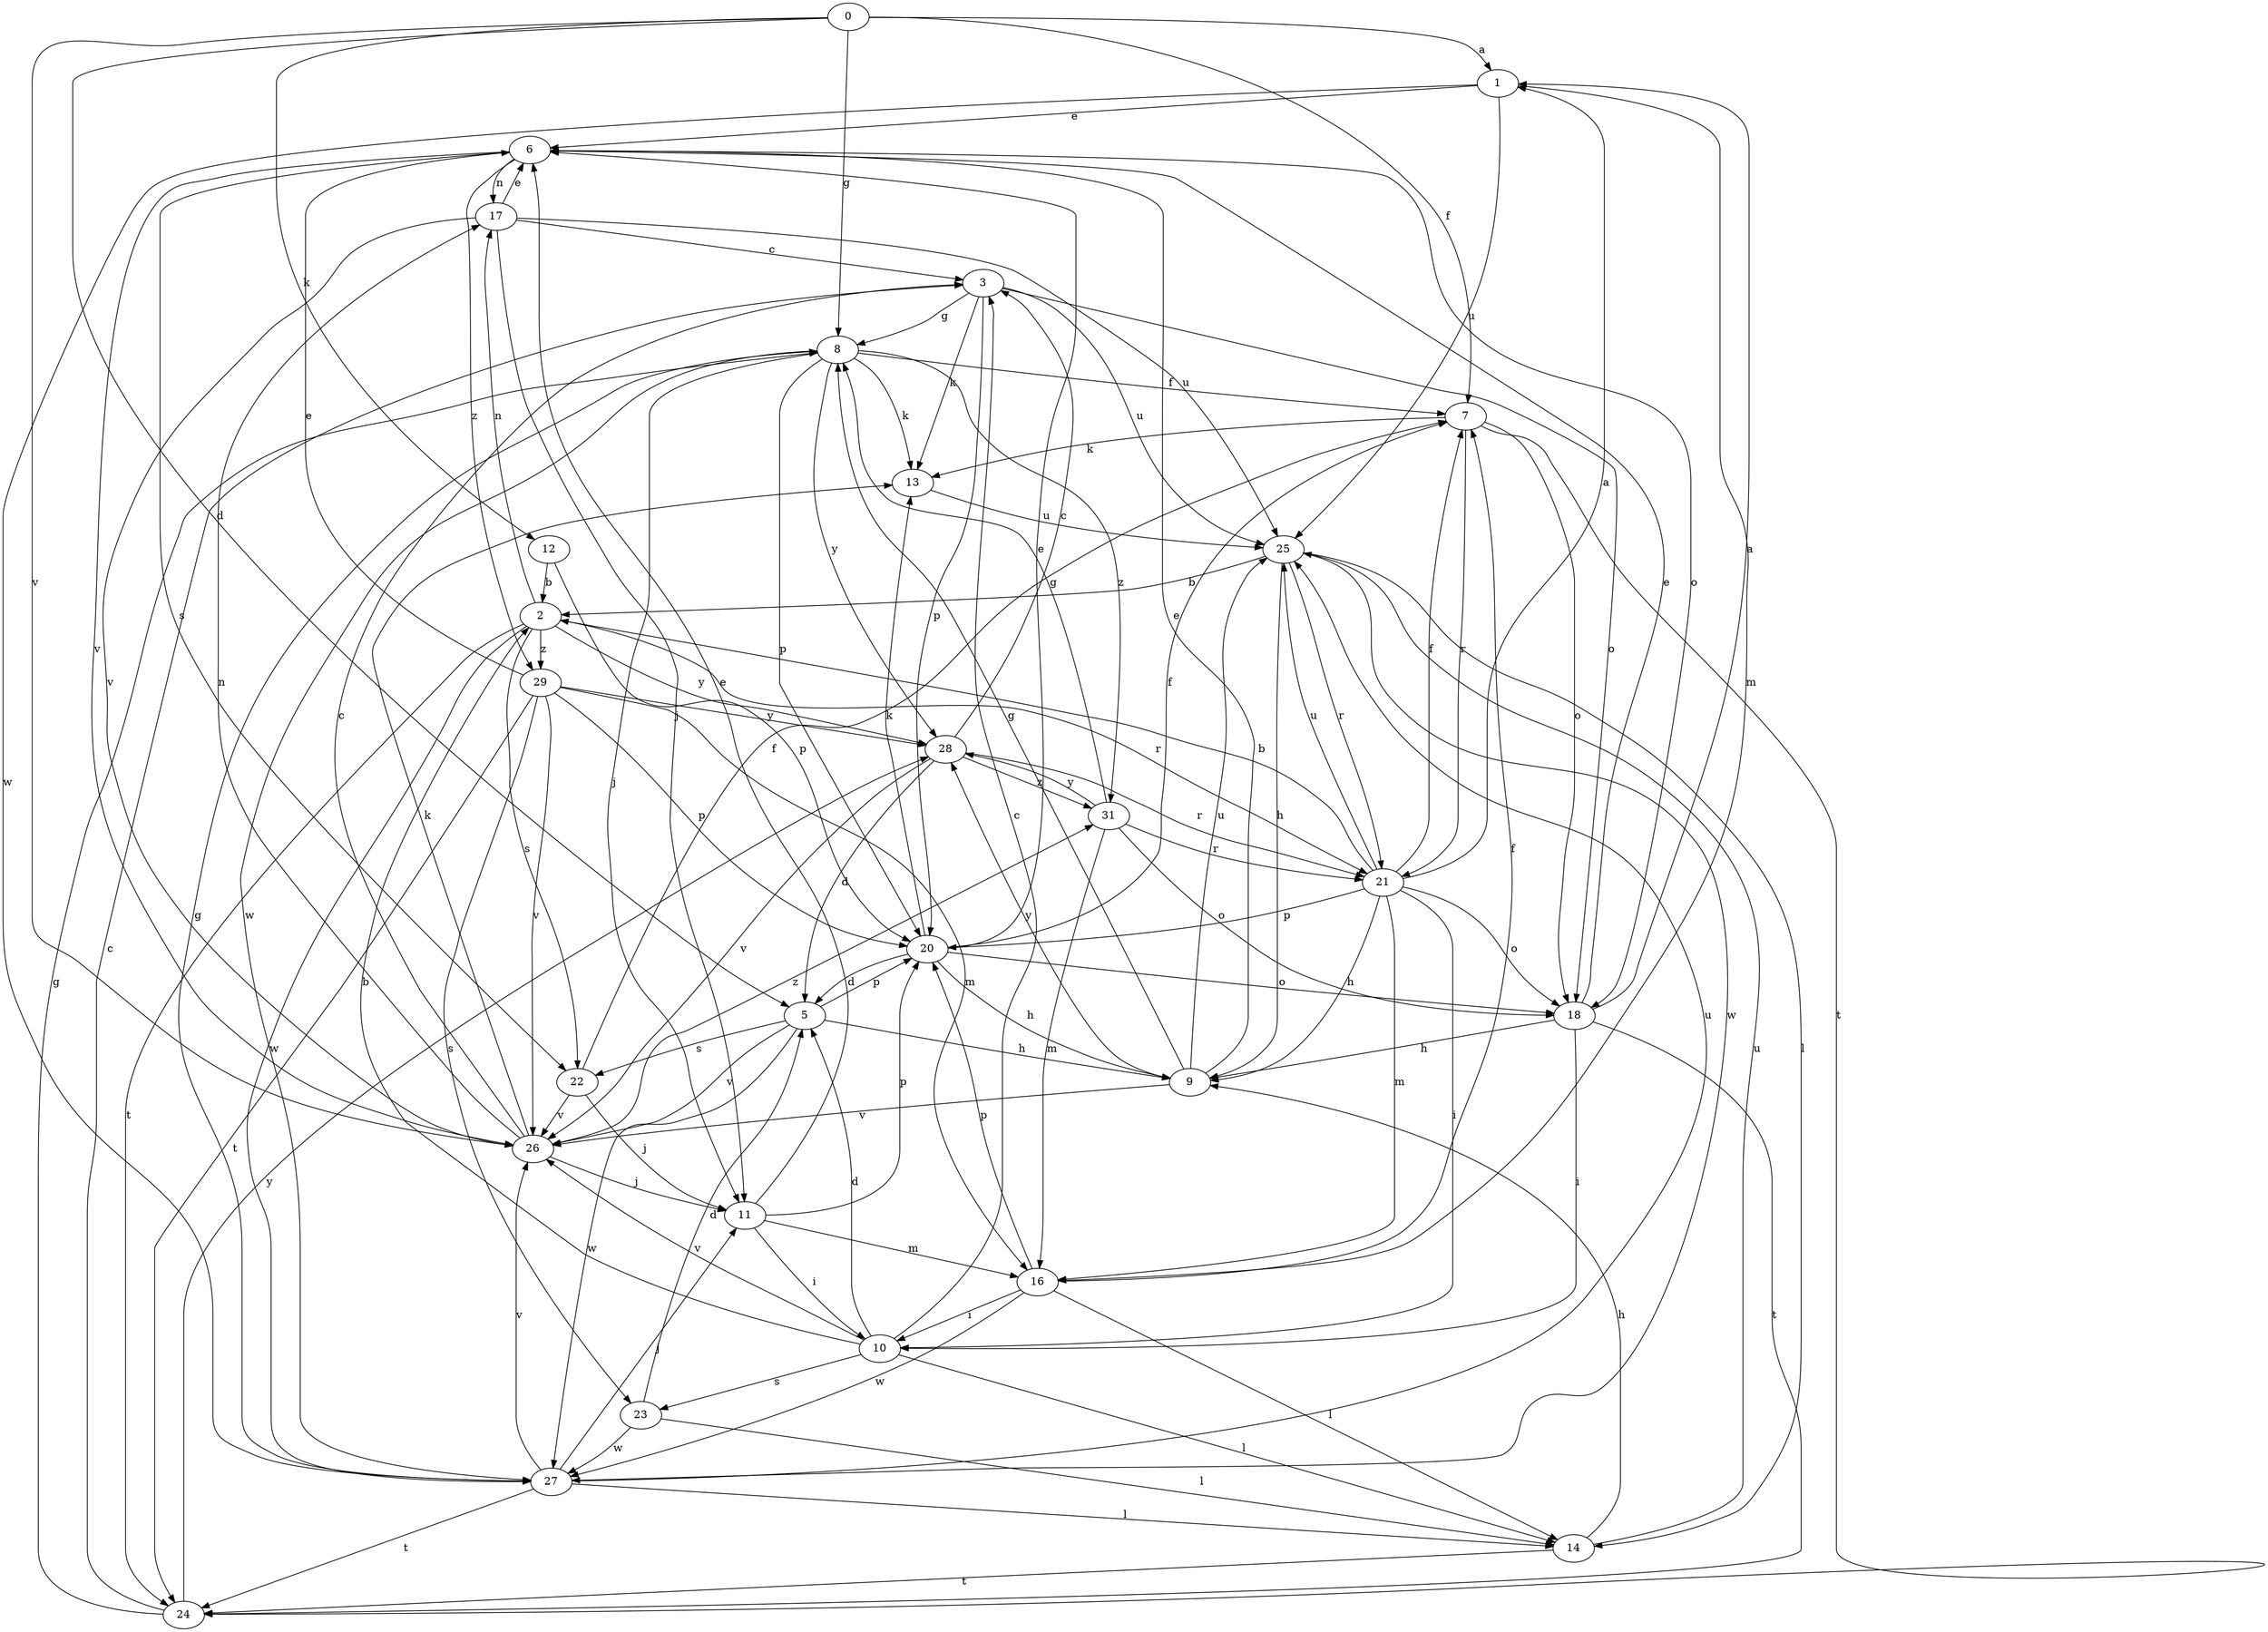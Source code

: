 strict digraph  {
0;
1;
2;
3;
5;
6;
7;
8;
9;
10;
11;
12;
13;
14;
16;
17;
18;
20;
21;
22;
23;
24;
25;
26;
27;
28;
29;
31;
0 -> 1  [label=a];
0 -> 5  [label=d];
0 -> 7  [label=f];
0 -> 8  [label=g];
0 -> 12  [label=k];
0 -> 26  [label=v];
1 -> 6  [label=e];
1 -> 16  [label=m];
1 -> 25  [label=u];
1 -> 27  [label=w];
2 -> 17  [label=n];
2 -> 21  [label=r];
2 -> 22  [label=s];
2 -> 24  [label=t];
2 -> 27  [label=w];
2 -> 28  [label=y];
2 -> 29  [label=z];
3 -> 8  [label=g];
3 -> 13  [label=k];
3 -> 18  [label=o];
3 -> 20  [label=p];
3 -> 25  [label=u];
5 -> 9  [label=h];
5 -> 20  [label=p];
5 -> 22  [label=s];
5 -> 26  [label=v];
5 -> 27  [label=w];
6 -> 17  [label=n];
6 -> 18  [label=o];
6 -> 22  [label=s];
6 -> 26  [label=v];
6 -> 29  [label=z];
7 -> 13  [label=k];
7 -> 18  [label=o];
7 -> 21  [label=r];
7 -> 24  [label=t];
8 -> 7  [label=f];
8 -> 11  [label=j];
8 -> 13  [label=k];
8 -> 20  [label=p];
8 -> 27  [label=w];
8 -> 28  [label=y];
8 -> 31  [label=z];
9 -> 6  [label=e];
9 -> 8  [label=g];
9 -> 25  [label=u];
9 -> 26  [label=v];
9 -> 28  [label=y];
10 -> 2  [label=b];
10 -> 3  [label=c];
10 -> 5  [label=d];
10 -> 14  [label=l];
10 -> 23  [label=s];
10 -> 26  [label=v];
11 -> 6  [label=e];
11 -> 10  [label=i];
11 -> 16  [label=m];
11 -> 20  [label=p];
12 -> 2  [label=b];
12 -> 20  [label=p];
13 -> 25  [label=u];
14 -> 9  [label=h];
14 -> 24  [label=t];
14 -> 25  [label=u];
16 -> 7  [label=f];
16 -> 10  [label=i];
16 -> 14  [label=l];
16 -> 20  [label=p];
16 -> 27  [label=w];
17 -> 3  [label=c];
17 -> 6  [label=e];
17 -> 11  [label=j];
17 -> 25  [label=u];
17 -> 26  [label=v];
18 -> 1  [label=a];
18 -> 6  [label=e];
18 -> 9  [label=h];
18 -> 10  [label=i];
18 -> 24  [label=t];
20 -> 5  [label=d];
20 -> 6  [label=e];
20 -> 7  [label=f];
20 -> 9  [label=h];
20 -> 13  [label=k];
20 -> 18  [label=o];
21 -> 1  [label=a];
21 -> 2  [label=b];
21 -> 7  [label=f];
21 -> 9  [label=h];
21 -> 10  [label=i];
21 -> 16  [label=m];
21 -> 18  [label=o];
21 -> 20  [label=p];
21 -> 25  [label=u];
22 -> 7  [label=f];
22 -> 11  [label=j];
22 -> 26  [label=v];
23 -> 5  [label=d];
23 -> 14  [label=l];
23 -> 27  [label=w];
24 -> 3  [label=c];
24 -> 8  [label=g];
24 -> 28  [label=y];
25 -> 2  [label=b];
25 -> 9  [label=h];
25 -> 14  [label=l];
25 -> 21  [label=r];
25 -> 27  [label=w];
26 -> 3  [label=c];
26 -> 11  [label=j];
26 -> 13  [label=k];
26 -> 17  [label=n];
26 -> 31  [label=z];
27 -> 8  [label=g];
27 -> 11  [label=j];
27 -> 14  [label=l];
27 -> 24  [label=t];
27 -> 25  [label=u];
27 -> 26  [label=v];
28 -> 3  [label=c];
28 -> 5  [label=d];
28 -> 21  [label=r];
28 -> 26  [label=v];
28 -> 31  [label=z];
29 -> 6  [label=e];
29 -> 16  [label=m];
29 -> 20  [label=p];
29 -> 23  [label=s];
29 -> 24  [label=t];
29 -> 26  [label=v];
29 -> 28  [label=y];
31 -> 8  [label=g];
31 -> 16  [label=m];
31 -> 18  [label=o];
31 -> 21  [label=r];
31 -> 28  [label=y];
}
